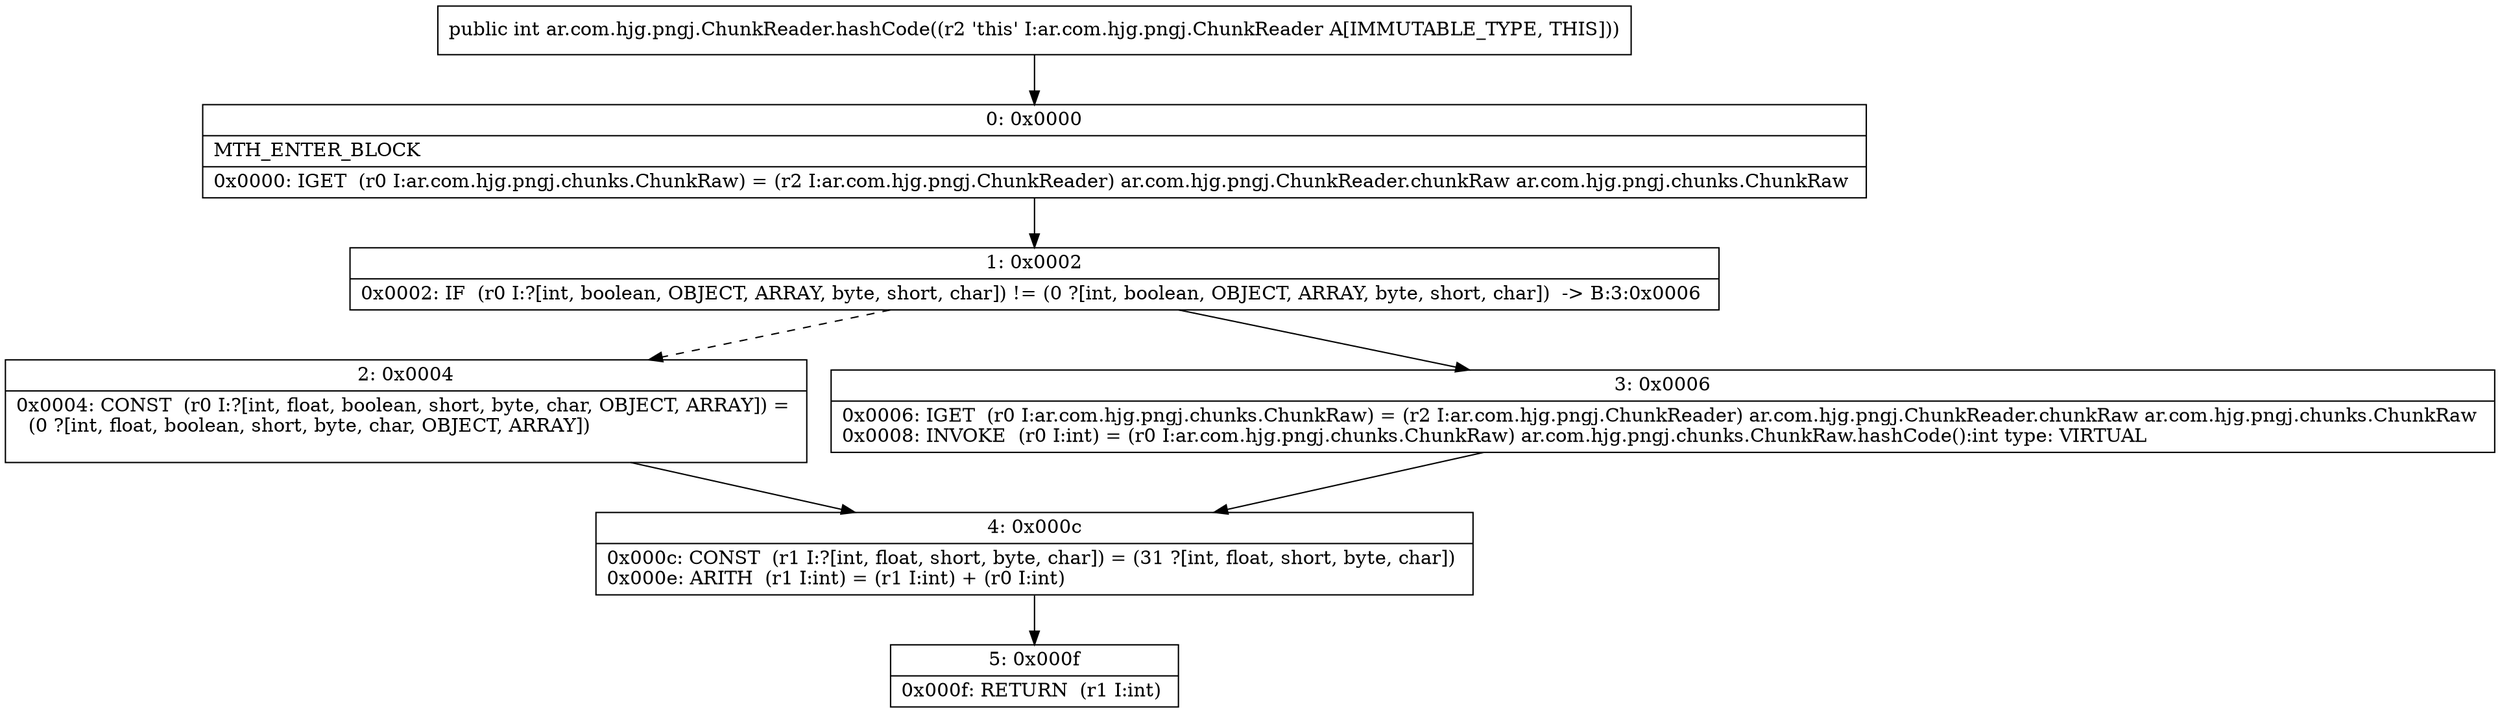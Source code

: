 digraph "CFG forar.com.hjg.pngj.ChunkReader.hashCode()I" {
Node_0 [shape=record,label="{0\:\ 0x0000|MTH_ENTER_BLOCK\l|0x0000: IGET  (r0 I:ar.com.hjg.pngj.chunks.ChunkRaw) = (r2 I:ar.com.hjg.pngj.ChunkReader) ar.com.hjg.pngj.ChunkReader.chunkRaw ar.com.hjg.pngj.chunks.ChunkRaw \l}"];
Node_1 [shape=record,label="{1\:\ 0x0002|0x0002: IF  (r0 I:?[int, boolean, OBJECT, ARRAY, byte, short, char]) != (0 ?[int, boolean, OBJECT, ARRAY, byte, short, char])  \-\> B:3:0x0006 \l}"];
Node_2 [shape=record,label="{2\:\ 0x0004|0x0004: CONST  (r0 I:?[int, float, boolean, short, byte, char, OBJECT, ARRAY]) = \l  (0 ?[int, float, boolean, short, byte, char, OBJECT, ARRAY])\l \l}"];
Node_3 [shape=record,label="{3\:\ 0x0006|0x0006: IGET  (r0 I:ar.com.hjg.pngj.chunks.ChunkRaw) = (r2 I:ar.com.hjg.pngj.ChunkReader) ar.com.hjg.pngj.ChunkReader.chunkRaw ar.com.hjg.pngj.chunks.ChunkRaw \l0x0008: INVOKE  (r0 I:int) = (r0 I:ar.com.hjg.pngj.chunks.ChunkRaw) ar.com.hjg.pngj.chunks.ChunkRaw.hashCode():int type: VIRTUAL \l}"];
Node_4 [shape=record,label="{4\:\ 0x000c|0x000c: CONST  (r1 I:?[int, float, short, byte, char]) = (31 ?[int, float, short, byte, char]) \l0x000e: ARITH  (r1 I:int) = (r1 I:int) + (r0 I:int) \l}"];
Node_5 [shape=record,label="{5\:\ 0x000f|0x000f: RETURN  (r1 I:int) \l}"];
MethodNode[shape=record,label="{public int ar.com.hjg.pngj.ChunkReader.hashCode((r2 'this' I:ar.com.hjg.pngj.ChunkReader A[IMMUTABLE_TYPE, THIS])) }"];
MethodNode -> Node_0;
Node_0 -> Node_1;
Node_1 -> Node_2[style=dashed];
Node_1 -> Node_3;
Node_2 -> Node_4;
Node_3 -> Node_4;
Node_4 -> Node_5;
}

